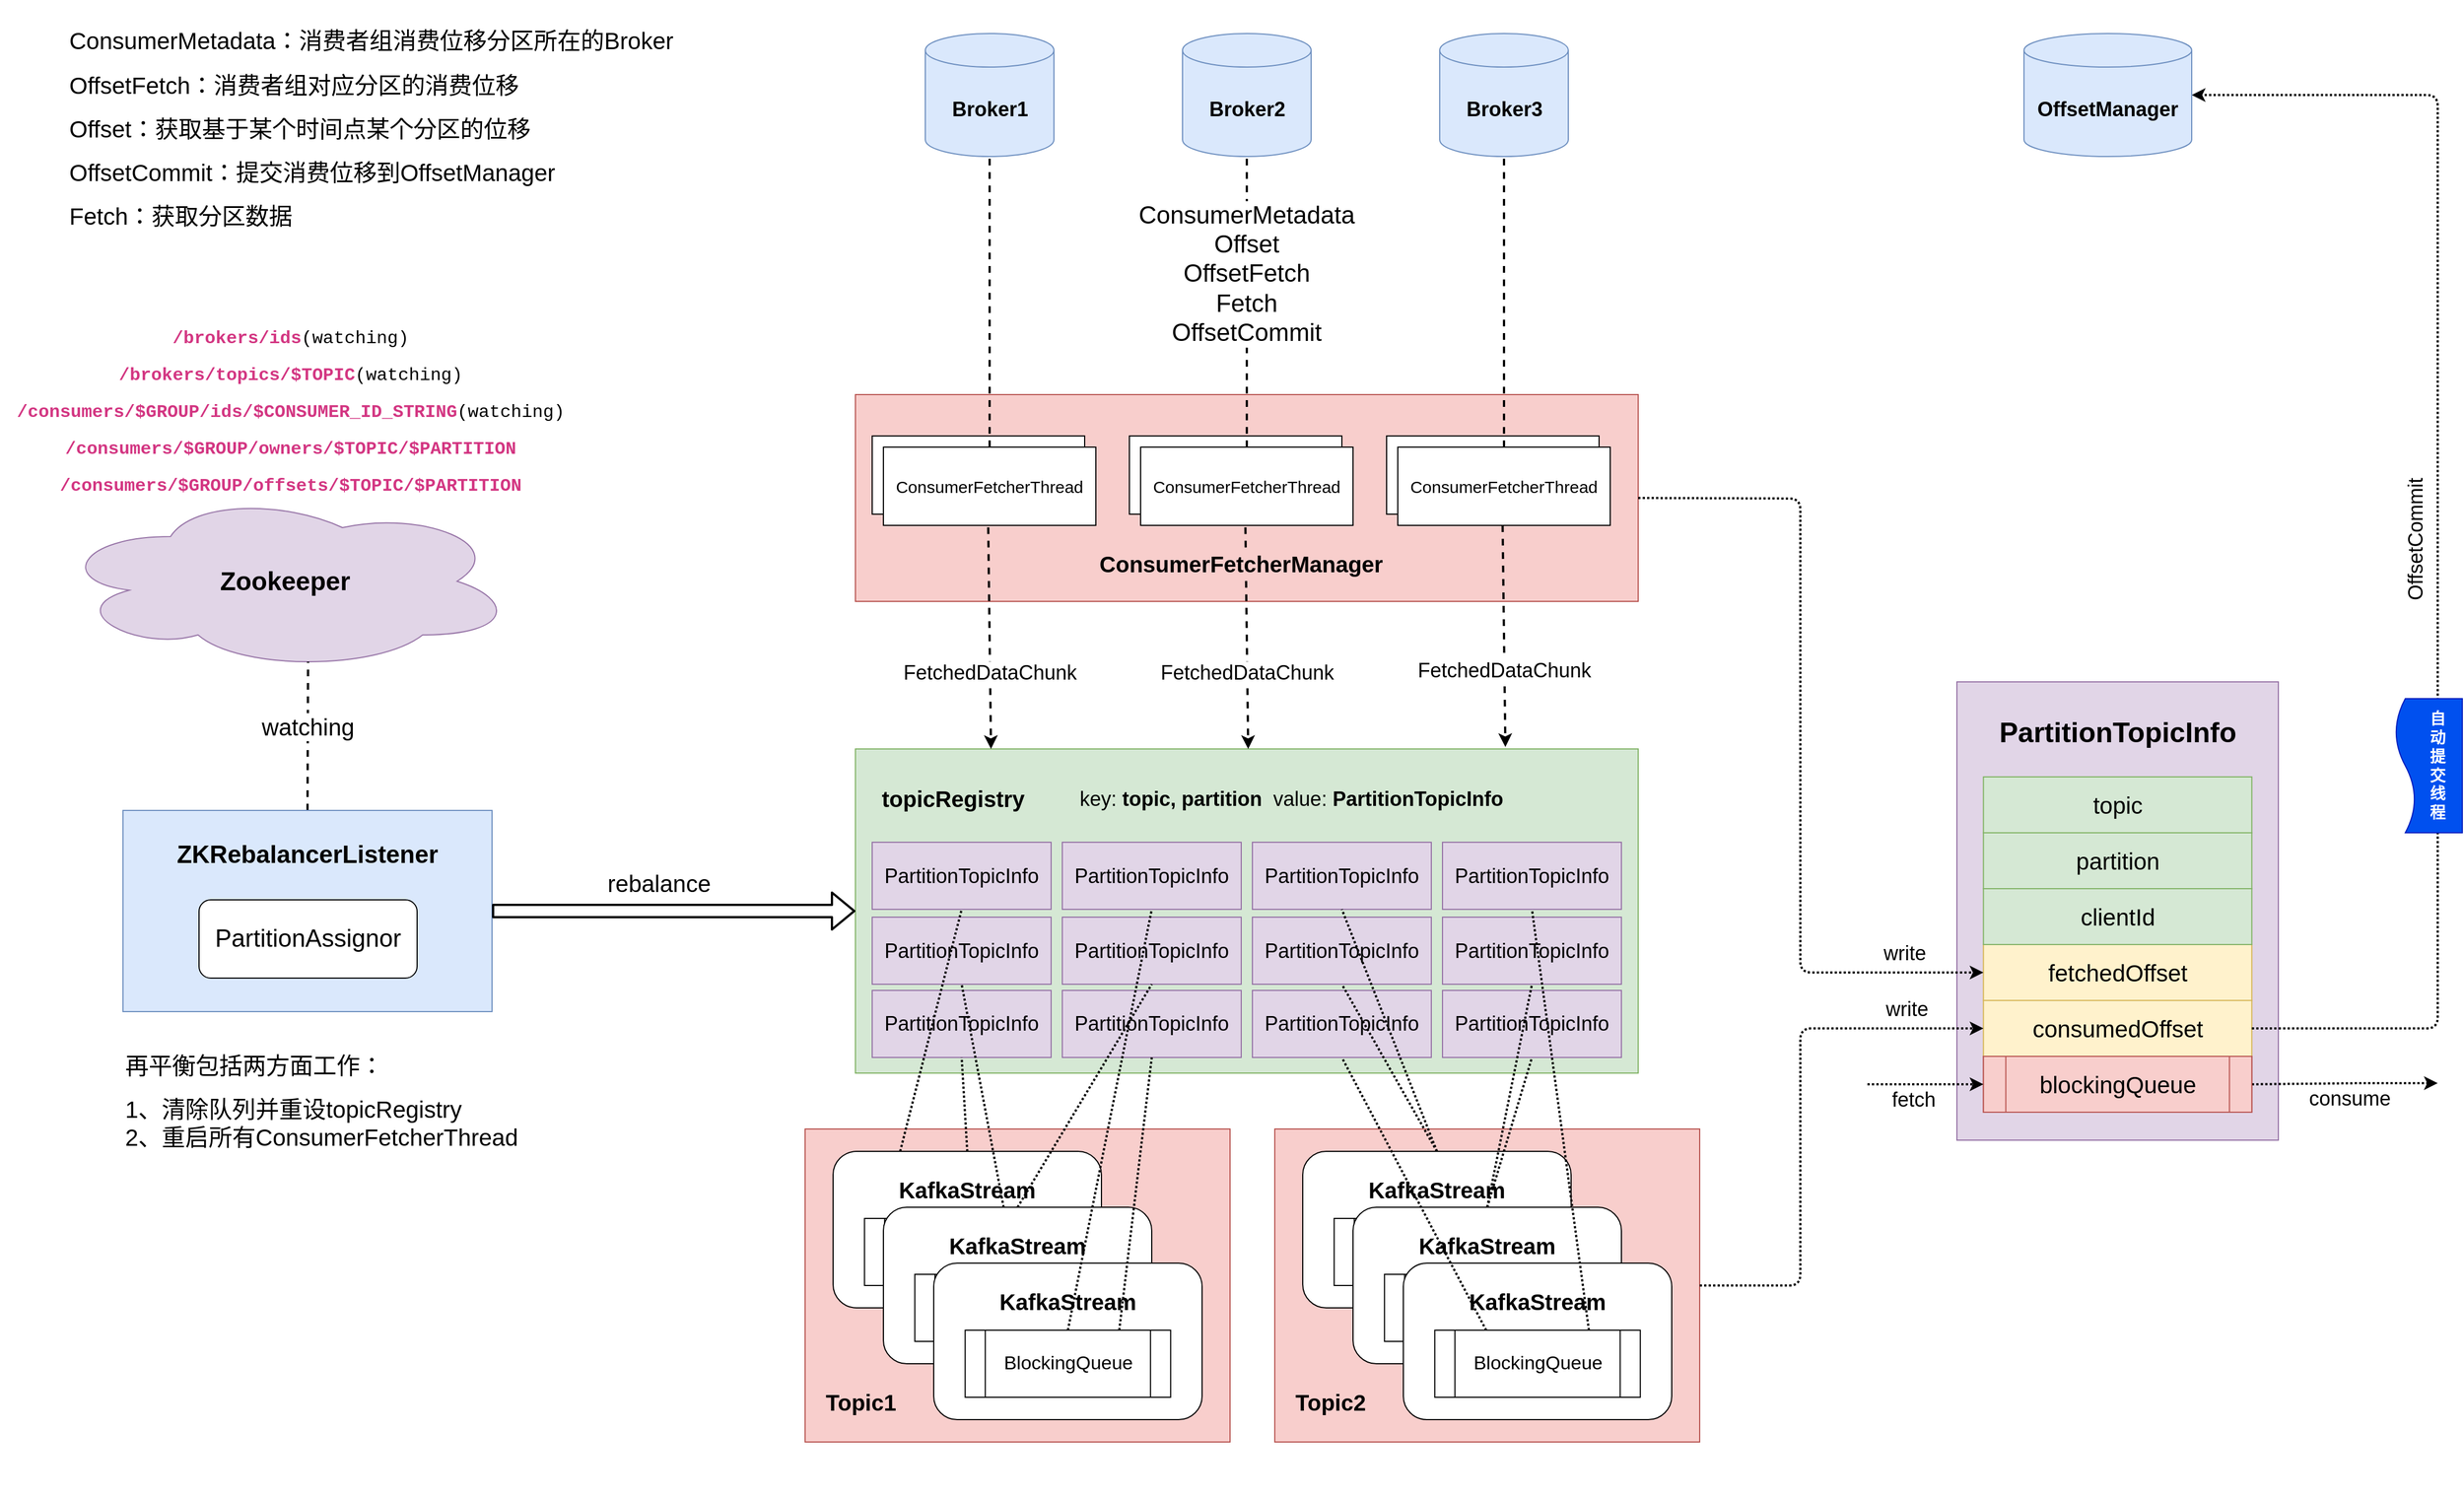 <mxfile>
    <diagram id="V75hB-kW6oTVuLSoQBS7" name="Page-1">
        <mxGraphModel dx="1728" dy="1554" grid="1" gridSize="10" guides="1" tooltips="1" connect="1" arrows="1" fold="1" page="1" pageScale="1" pageWidth="850" pageHeight="1100" math="0" shadow="0">
            <root>
                <mxCell id="0"/>
                <mxCell id="1" parent="0"/>
                <mxCell id="9" value="Broker1" style="shape=cylinder3;whiteSpace=wrap;html=1;boundedLbl=1;backgroundOutline=1;size=15;fontSize=18;fontStyle=1;fillColor=#dae8fc;strokeColor=#6c8ebf;" parent="1" vertex="1">
                    <mxGeometry x="147.5" y="-70" width="115" height="110" as="geometry"/>
                </mxCell>
                <mxCell id="10" value="Broker2" style="shape=cylinder3;whiteSpace=wrap;html=1;boundedLbl=1;backgroundOutline=1;size=15;fontSize=18;fontStyle=1;fillColor=#dae8fc;strokeColor=#6c8ebf;" parent="1" vertex="1">
                    <mxGeometry x="377.5" y="-70" width="115" height="110" as="geometry"/>
                </mxCell>
                <mxCell id="11" value="Broker3" style="shape=cylinder3;whiteSpace=wrap;html=1;boundedLbl=1;backgroundOutline=1;size=15;fontSize=18;fontStyle=1;fillColor=#dae8fc;strokeColor=#6c8ebf;" parent="1" vertex="1">
                    <mxGeometry x="607.5" y="-70" width="115" height="110" as="geometry"/>
                </mxCell>
                <mxCell id="12" value="" style="rounded=0;whiteSpace=wrap;html=1;fontSize=18;fillColor=#f8cecc;strokeColor=#b85450;" parent="1" vertex="1">
                    <mxGeometry x="85" y="253" width="700" height="185" as="geometry"/>
                </mxCell>
                <mxCell id="8" value="ConsumerFetcherThread" style="rounded=0;whiteSpace=wrap;html=1;fontSize=15;" parent="1" vertex="1">
                    <mxGeometry x="100" y="290" width="190" height="70" as="geometry"/>
                </mxCell>
                <mxCell id="13" value="ConsumerFetcherThread" style="rounded=0;whiteSpace=wrap;html=1;fontSize=15;" parent="1" vertex="1">
                    <mxGeometry x="110" y="300" width="190" height="70" as="geometry"/>
                </mxCell>
                <mxCell id="14" value="ConsumerFetcherThread" style="rounded=0;whiteSpace=wrap;html=1;fontSize=15;" parent="1" vertex="1">
                    <mxGeometry x="330" y="290" width="190" height="70" as="geometry"/>
                </mxCell>
                <mxCell id="15" value="ConsumerFetcherThread" style="rounded=0;whiteSpace=wrap;html=1;fontSize=15;" parent="1" vertex="1">
                    <mxGeometry x="340" y="300" width="190" height="70" as="geometry"/>
                </mxCell>
                <mxCell id="16" value="ConsumerFetcherThread" style="rounded=0;whiteSpace=wrap;html=1;fontSize=15;" parent="1" vertex="1">
                    <mxGeometry x="560" y="290" width="190" height="70" as="geometry"/>
                </mxCell>
                <mxCell id="17" value="ConsumerFetcherThread" style="rounded=0;whiteSpace=wrap;html=1;fontSize=15;" parent="1" vertex="1">
                    <mxGeometry x="570" y="300" width="190" height="70" as="geometry"/>
                </mxCell>
                <mxCell id="18" value="" style="endArrow=none;dashed=1;html=1;fontSize=18;entryX=0.5;entryY=1;entryDx=0;entryDy=0;entryPerimeter=0;exitX=0.5;exitY=0;exitDx=0;exitDy=0;strokeWidth=2;" parent="1" source="13" target="9" edge="1">
                    <mxGeometry width="50" height="50" relative="1" as="geometry">
                        <mxPoint x="380" y="460" as="sourcePoint"/>
                        <mxPoint x="430" y="410" as="targetPoint"/>
                    </mxGeometry>
                </mxCell>
                <mxCell id="21" value="" style="endArrow=none;dashed=1;html=1;strokeWidth=2;fontSize=18;entryX=0.5;entryY=1;entryDx=0;entryDy=0;entryPerimeter=0;" parent="1" source="15" target="10" edge="1">
                    <mxGeometry width="50" height="50" relative="1" as="geometry">
                        <mxPoint x="380" y="460" as="sourcePoint"/>
                        <mxPoint x="430" y="410" as="targetPoint"/>
                    </mxGeometry>
                </mxCell>
                <mxCell id="22" value="" style="endArrow=none;dashed=1;html=1;strokeWidth=2;fontSize=18;entryX=0.5;entryY=1;entryDx=0;entryDy=0;entryPerimeter=0;" parent="1" source="17" target="11" edge="1">
                    <mxGeometry width="50" height="50" relative="1" as="geometry">
                        <mxPoint x="445" y="310" as="sourcePoint"/>
                        <mxPoint x="445" y="190" as="targetPoint"/>
                    </mxGeometry>
                </mxCell>
                <mxCell id="43" value="" style="group;fillColor=#d5e8d4;strokeColor=#82b366;" parent="1" vertex="1" connectable="0">
                    <mxGeometry x="85" y="570" width="700" height="290" as="geometry"/>
                </mxCell>
                <mxCell id="26" value="" style="rounded=0;whiteSpace=wrap;html=1;fontSize=18;fillColor=#d5e8d4;strokeColor=#82b366;" parent="43" vertex="1">
                    <mxGeometry width="700" height="290" as="geometry"/>
                </mxCell>
                <mxCell id="27" value="&lt;font style=&quot;font-size: 20px&quot;&gt;&lt;b&gt;topicRegistry&lt;/b&gt;&lt;/font&gt;" style="text;html=1;strokeColor=none;fillColor=none;align=center;verticalAlign=middle;whiteSpace=wrap;rounded=0;fontSize=18;" parent="43" vertex="1">
                    <mxGeometry x="15" y="30" width="145" height="30" as="geometry"/>
                </mxCell>
                <mxCell id="28" value="PartitionTopicInfo" style="rounded=0;whiteSpace=wrap;html=1;fontSize=18;fillColor=#e1d5e7;strokeColor=#9673a6;" parent="43" vertex="1">
                    <mxGeometry x="15" y="216" width="160" height="60" as="geometry"/>
                </mxCell>
                <mxCell id="30" value="key: &lt;b&gt;topic, partition&amp;nbsp; &lt;/b&gt;value:&lt;b&gt; PartitionTopicInfo&lt;/b&gt;" style="text;html=1;strokeColor=none;fillColor=none;align=center;verticalAlign=middle;whiteSpace=wrap;rounded=0;fontSize=18;" parent="43" vertex="1">
                    <mxGeometry x="185" y="35" width="410" height="20" as="geometry"/>
                </mxCell>
                <mxCell id="31" value="PartitionTopicInfo" style="rounded=0;whiteSpace=wrap;html=1;fontSize=18;fillColor=#e1d5e7;strokeColor=#9673a6;" parent="43" vertex="1">
                    <mxGeometry x="15" y="83.5" width="160" height="60" as="geometry"/>
                </mxCell>
                <mxCell id="33" value="PartitionTopicInfo" style="rounded=0;whiteSpace=wrap;html=1;fontSize=18;fillColor=#e1d5e7;strokeColor=#9673a6;" parent="43" vertex="1">
                    <mxGeometry x="15" y="150.5" width="160" height="60" as="geometry"/>
                </mxCell>
                <mxCell id="34" value="PartitionTopicInfo" style="rounded=0;whiteSpace=wrap;html=1;fontSize=18;fillColor=#e1d5e7;strokeColor=#9673a6;" parent="43" vertex="1">
                    <mxGeometry x="185" y="216" width="160" height="60" as="geometry"/>
                </mxCell>
                <mxCell id="35" value="PartitionTopicInfo" style="rounded=0;whiteSpace=wrap;html=1;fontSize=18;fillColor=#e1d5e7;strokeColor=#9673a6;" parent="43" vertex="1">
                    <mxGeometry x="185" y="83.5" width="160" height="60" as="geometry"/>
                </mxCell>
                <mxCell id="36" value="PartitionTopicInfo" style="rounded=0;whiteSpace=wrap;html=1;fontSize=18;fillColor=#e1d5e7;strokeColor=#9673a6;" parent="43" vertex="1">
                    <mxGeometry x="185" y="150.5" width="160" height="60" as="geometry"/>
                </mxCell>
                <mxCell id="37" value="PartitionTopicInfo" style="rounded=0;whiteSpace=wrap;html=1;fontSize=18;fillColor=#e1d5e7;strokeColor=#9673a6;" parent="43" vertex="1">
                    <mxGeometry x="355" y="216" width="160" height="60" as="geometry"/>
                </mxCell>
                <mxCell id="38" value="PartitionTopicInfo" style="rounded=0;whiteSpace=wrap;html=1;fontSize=18;fillColor=#e1d5e7;strokeColor=#9673a6;" parent="43" vertex="1">
                    <mxGeometry x="355" y="83.5" width="160" height="60" as="geometry"/>
                </mxCell>
                <mxCell id="39" value="PartitionTopicInfo" style="rounded=0;whiteSpace=wrap;html=1;fontSize=18;fillColor=#e1d5e7;strokeColor=#9673a6;" parent="43" vertex="1">
                    <mxGeometry x="355" y="150.5" width="160" height="60" as="geometry"/>
                </mxCell>
                <mxCell id="40" value="PartitionTopicInfo" style="rounded=0;whiteSpace=wrap;html=1;fontSize=18;fillColor=#e1d5e7;strokeColor=#9673a6;" parent="43" vertex="1">
                    <mxGeometry x="525" y="216" width="160" height="60" as="geometry"/>
                </mxCell>
                <mxCell id="41" value="PartitionTopicInfo" style="rounded=0;whiteSpace=wrap;html=1;fontSize=18;fillColor=#e1d5e7;strokeColor=#9673a6;" parent="43" vertex="1">
                    <mxGeometry x="525" y="83.5" width="160" height="60" as="geometry"/>
                </mxCell>
                <mxCell id="42" value="PartitionTopicInfo" style="rounded=0;whiteSpace=wrap;html=1;fontSize=18;fillColor=#e1d5e7;strokeColor=#9673a6;" parent="43" vertex="1">
                    <mxGeometry x="525" y="150.5" width="160" height="60" as="geometry"/>
                </mxCell>
                <mxCell id="49" value="" style="endArrow=classic;html=1;dashed=1;strokeWidth=2;fontSize=18;exitX=0.5;exitY=1;exitDx=0;exitDy=0;entryX=0.175;entryY=-0.006;entryDx=0;entryDy=0;entryPerimeter=0;" parent="1" edge="1">
                    <mxGeometry width="50" height="50" relative="1" as="geometry">
                        <mxPoint x="663.75" y="370" as="sourcePoint"/>
                        <mxPoint x="666.25" y="568.26" as="targetPoint"/>
                    </mxGeometry>
                </mxCell>
                <mxCell id="50" value="FetchedDataChunk" style="edgeLabel;html=1;align=center;verticalAlign=middle;resizable=0;points=[];fontSize=18;" parent="49" vertex="1" connectable="0">
                    <mxGeometry x="0.039" relative="1" as="geometry">
                        <mxPoint x="-0.05" y="27.01" as="offset"/>
                    </mxGeometry>
                </mxCell>
                <mxCell id="51" value="" style="endArrow=classic;html=1;dashed=1;strokeWidth=2;fontSize=18;exitX=0.5;exitY=1;exitDx=0;exitDy=0;entryX=0.175;entryY=-0.006;entryDx=0;entryDy=0;entryPerimeter=0;" parent="1" edge="1">
                    <mxGeometry width="50" height="50" relative="1" as="geometry">
                        <mxPoint x="433.75" y="371.74" as="sourcePoint"/>
                        <mxPoint x="436.25" y="570" as="targetPoint"/>
                    </mxGeometry>
                </mxCell>
                <mxCell id="52" value="FetchedDataChunk" style="edgeLabel;html=1;align=center;verticalAlign=middle;resizable=0;points=[];fontSize=18;" parent="51" vertex="1" connectable="0">
                    <mxGeometry x="0.039" relative="1" as="geometry">
                        <mxPoint x="-0.05" y="27.01" as="offset"/>
                    </mxGeometry>
                </mxCell>
                <mxCell id="53" value="" style="endArrow=classic;html=1;dashed=1;strokeWidth=2;fontSize=18;exitX=0.5;exitY=1;exitDx=0;exitDy=0;entryX=0.175;entryY=-0.006;entryDx=0;entryDy=0;entryPerimeter=0;" parent="1" edge="1">
                    <mxGeometry width="50" height="50" relative="1" as="geometry">
                        <mxPoint x="203.75" y="371.74" as="sourcePoint"/>
                        <mxPoint x="206.25" y="570" as="targetPoint"/>
                    </mxGeometry>
                </mxCell>
                <mxCell id="54" value="FetchedDataChunk" style="edgeLabel;html=1;align=center;verticalAlign=middle;resizable=0;points=[];fontSize=18;" parent="53" vertex="1" connectable="0">
                    <mxGeometry x="0.039" relative="1" as="geometry">
                        <mxPoint x="-0.05" y="27.01" as="offset"/>
                    </mxGeometry>
                </mxCell>
                <mxCell id="66" value="" style="group" parent="1" vertex="1" connectable="0">
                    <mxGeometry x="40" y="910" width="735" height="330" as="geometry"/>
                </mxCell>
                <mxCell id="4" value="" style="rounded=0;whiteSpace=wrap;html=1;fontSize=15;fillColor=#f8cecc;strokeColor=#b85450;" parent="66" vertex="1">
                    <mxGeometry width="380" height="280" as="geometry"/>
                </mxCell>
                <mxCell id="24" value="&lt;font style=&quot;font-size: 20px&quot;&gt;&lt;b&gt;Topic1&lt;/b&gt;&lt;/font&gt;" style="text;html=1;strokeColor=none;fillColor=none;align=center;verticalAlign=middle;whiteSpace=wrap;rounded=0;fontSize=18;" parent="66" vertex="1">
                    <mxGeometry x="10" y="230" width="80" height="30" as="geometry"/>
                </mxCell>
                <mxCell id="56" value="" style="group" parent="66" vertex="1" connectable="0">
                    <mxGeometry x="25" y="20" width="335" height="240" as="geometry"/>
                </mxCell>
                <mxCell id="6" value="" style="rounded=1;whiteSpace=wrap;html=1;fontSize=15;" parent="56" vertex="1">
                    <mxGeometry width="240" height="140" as="geometry"/>
                </mxCell>
                <mxCell id="7" value="BlockingQueue" style="shape=process;whiteSpace=wrap;html=1;backgroundOutline=1;fontSize=17;" parent="56" vertex="1">
                    <mxGeometry x="28.12" y="60" width="183.75" height="60" as="geometry"/>
                </mxCell>
                <mxCell id="55" value="&lt;font style=&quot;font-size: 20px&quot;&gt;&lt;b&gt;KafkaStream&lt;/b&gt;&lt;/font&gt;" style="text;html=1;strokeColor=none;fillColor=none;align=center;verticalAlign=middle;whiteSpace=wrap;rounded=0;fontSize=18;" parent="56" vertex="1">
                    <mxGeometry x="55" y="20" width="130" height="30" as="geometry"/>
                </mxCell>
                <mxCell id="57" value="" style="group" parent="56" vertex="1" connectable="0">
                    <mxGeometry x="45" y="50" width="290" height="190" as="geometry"/>
                </mxCell>
                <mxCell id="58" value="" style="rounded=1;whiteSpace=wrap;html=1;fontSize=15;" parent="57" vertex="1">
                    <mxGeometry width="240" height="140" as="geometry"/>
                </mxCell>
                <mxCell id="59" value="BlockingQueue" style="shape=process;whiteSpace=wrap;html=1;backgroundOutline=1;fontSize=17;" parent="57" vertex="1">
                    <mxGeometry x="28.12" y="60" width="183.75" height="60" as="geometry"/>
                </mxCell>
                <mxCell id="60" value="&lt;font style=&quot;font-size: 20px&quot;&gt;&lt;b&gt;KafkaStream&lt;/b&gt;&lt;/font&gt;" style="text;html=1;strokeColor=none;fillColor=none;align=center;verticalAlign=middle;whiteSpace=wrap;rounded=0;fontSize=18;" parent="57" vertex="1">
                    <mxGeometry x="55" y="20" width="130" height="30" as="geometry"/>
                </mxCell>
                <mxCell id="61" value="" style="group" parent="57" vertex="1" connectable="0">
                    <mxGeometry x="45" y="50" width="240" height="140" as="geometry"/>
                </mxCell>
                <mxCell id="62" value="" style="rounded=1;whiteSpace=wrap;html=1;fontSize=15;" parent="61" vertex="1">
                    <mxGeometry width="240" height="140" as="geometry"/>
                </mxCell>
                <mxCell id="63" value="BlockingQueue" style="shape=process;whiteSpace=wrap;html=1;backgroundOutline=1;fontSize=17;" parent="61" vertex="1">
                    <mxGeometry x="28.12" y="60" width="183.75" height="60" as="geometry"/>
                </mxCell>
                <mxCell id="64" value="&lt;font style=&quot;font-size: 20px&quot;&gt;&lt;b&gt;KafkaStream&lt;/b&gt;&lt;/font&gt;" style="text;html=1;strokeColor=none;fillColor=none;align=center;verticalAlign=middle;whiteSpace=wrap;rounded=0;fontSize=18;" parent="61" vertex="1">
                    <mxGeometry x="55" y="20" width="130" height="30" as="geometry"/>
                </mxCell>
                <mxCell id="67" value="" style="group;labelBackgroundColor=#F8CECC;" parent="1" vertex="1" connectable="0">
                    <mxGeometry x="460" y="910" width="405" height="300" as="geometry"/>
                </mxCell>
                <mxCell id="68" value="" style="rounded=0;whiteSpace=wrap;html=1;fontSize=15;labelBackgroundColor=#F8CECC;fillColor=#f8cecc;strokeColor=#b85450;" parent="67" vertex="1">
                    <mxGeometry width="380" height="280" as="geometry"/>
                </mxCell>
                <mxCell id="69" value="&lt;font style=&quot;font-size: 20px&quot;&gt;&lt;b&gt;Topic2&lt;/b&gt;&lt;/font&gt;" style="text;html=1;strokeColor=none;fillColor=none;align=center;verticalAlign=middle;whiteSpace=wrap;rounded=0;fontSize=18;" parent="67" vertex="1">
                    <mxGeometry x="10" y="230" width="80" height="30" as="geometry"/>
                </mxCell>
                <mxCell id="70" value="" style="group" parent="67" vertex="1" connectable="0">
                    <mxGeometry x="25" y="20" width="380" height="280" as="geometry"/>
                </mxCell>
                <mxCell id="71" value="" style="rounded=1;whiteSpace=wrap;html=1;fontSize=15;" parent="70" vertex="1">
                    <mxGeometry width="240" height="140" as="geometry"/>
                </mxCell>
                <mxCell id="72" value="BlockingQueue" style="shape=process;whiteSpace=wrap;html=1;backgroundOutline=1;fontSize=17;" parent="70" vertex="1">
                    <mxGeometry x="28.12" y="60" width="183.75" height="60" as="geometry"/>
                </mxCell>
                <mxCell id="73" value="&lt;font style=&quot;font-size: 20px&quot;&gt;&lt;b&gt;KafkaStream&lt;/b&gt;&lt;/font&gt;" style="text;html=1;strokeColor=none;fillColor=none;align=center;verticalAlign=middle;whiteSpace=wrap;rounded=0;fontSize=18;" parent="70" vertex="1">
                    <mxGeometry x="55" y="20" width="130" height="30" as="geometry"/>
                </mxCell>
                <mxCell id="74" value="" style="group" parent="70" vertex="1" connectable="0">
                    <mxGeometry x="45" y="50" width="290" height="190" as="geometry"/>
                </mxCell>
                <mxCell id="75" value="" style="rounded=1;whiteSpace=wrap;html=1;fontSize=15;" parent="74" vertex="1">
                    <mxGeometry width="240" height="140" as="geometry"/>
                </mxCell>
                <mxCell id="76" value="BlockingQueue" style="shape=process;whiteSpace=wrap;html=1;backgroundOutline=1;fontSize=17;" parent="74" vertex="1">
                    <mxGeometry x="28.12" y="60" width="183.75" height="60" as="geometry"/>
                </mxCell>
                <mxCell id="77" value="&lt;font style=&quot;font-size: 20px&quot;&gt;&lt;b&gt;KafkaStream&lt;/b&gt;&lt;/font&gt;" style="text;html=1;strokeColor=none;fillColor=none;align=center;verticalAlign=middle;whiteSpace=wrap;rounded=0;fontSize=18;" parent="74" vertex="1">
                    <mxGeometry x="55" y="20" width="130" height="30" as="geometry"/>
                </mxCell>
                <mxCell id="78" value="" style="group" parent="74" vertex="1" connectable="0">
                    <mxGeometry x="45" y="50" width="240" height="140" as="geometry"/>
                </mxCell>
                <mxCell id="79" value="" style="rounded=1;whiteSpace=wrap;html=1;fontSize=15;" parent="78" vertex="1">
                    <mxGeometry width="240" height="140" as="geometry"/>
                </mxCell>
                <mxCell id="80" value="BlockingQueue" style="shape=process;whiteSpace=wrap;html=1;backgroundOutline=1;fontSize=17;" parent="78" vertex="1">
                    <mxGeometry x="28.12" y="60" width="183.75" height="60" as="geometry"/>
                </mxCell>
                <mxCell id="81" value="&lt;font style=&quot;font-size: 20px&quot;&gt;&lt;b&gt;KafkaStream&lt;/b&gt;&lt;/font&gt;" style="text;html=1;strokeColor=none;fillColor=none;align=center;verticalAlign=middle;whiteSpace=wrap;rounded=0;fontSize=18;" parent="78" vertex="1">
                    <mxGeometry x="55" y="20" width="130" height="30" as="geometry"/>
                </mxCell>
                <mxCell id="82" value="" style="endArrow=none;dashed=1;html=1;strokeWidth=2;fontSize=17;entryX=0.5;entryY=1;entryDx=0;entryDy=0;exitX=0.5;exitY=0;exitDx=0;exitDy=0;dashPattern=1 1;" parent="1" source="6" target="28" edge="1">
                    <mxGeometry width="50" height="50" relative="1" as="geometry">
                        <mxPoint x="180" y="930" as="sourcePoint"/>
                        <mxPoint x="450" y="780" as="targetPoint"/>
                    </mxGeometry>
                </mxCell>
                <mxCell id="84" value="" style="endArrow=none;dashed=1;html=1;strokeWidth=2;fontSize=17;entryX=0.5;entryY=1;entryDx=0;entryDy=0;exitX=0.5;exitY=0;exitDx=0;exitDy=0;dashPattern=1 1;" parent="1" source="58" target="36" edge="1">
                    <mxGeometry width="50" height="50" relative="1" as="geometry">
                        <mxPoint x="190" y="940" as="sourcePoint"/>
                        <mxPoint x="190" y="856" as="targetPoint"/>
                    </mxGeometry>
                </mxCell>
                <mxCell id="86" value="" style="endArrow=none;dashed=1;html=1;strokeWidth=2;fontSize=17;entryX=0.5;entryY=1;entryDx=0;entryDy=0;exitX=0.75;exitY=0;exitDx=0;exitDy=0;dashPattern=1 1;" parent="1" source="63" target="34" edge="1">
                    <mxGeometry width="50" height="50" relative="1" as="geometry">
                        <mxPoint x="400" y="830" as="sourcePoint"/>
                        <mxPoint x="450" y="780" as="targetPoint"/>
                    </mxGeometry>
                </mxCell>
                <mxCell id="87" value="" style="endArrow=none;dashed=1;html=1;strokeWidth=2;fontSize=17;entryX=0.5;entryY=1;entryDx=0;entryDy=0;exitX=0.5;exitY=0;exitDx=0;exitDy=0;dashPattern=1 1;" parent="1" source="71" target="39" edge="1">
                    <mxGeometry width="50" height="50" relative="1" as="geometry">
                        <mxPoint x="284.995" y="1100" as="sourcePoint"/>
                        <mxPoint x="360" y="856" as="targetPoint"/>
                    </mxGeometry>
                </mxCell>
                <mxCell id="88" value="" style="endArrow=none;dashed=1;html=1;strokeWidth=2;fontSize=17;entryX=0.5;entryY=1;entryDx=0;entryDy=0;exitX=0.5;exitY=0;exitDx=0;exitDy=0;dashPattern=1 1;" parent="1" source="75" target="40" edge="1">
                    <mxGeometry width="50" height="50" relative="1" as="geometry">
                        <mxPoint x="615" y="940" as="sourcePoint"/>
                        <mxPoint x="530" y="790.5" as="targetPoint"/>
                    </mxGeometry>
                </mxCell>
                <mxCell id="89" value="" style="endArrow=none;dashed=1;html=1;strokeWidth=2;fontSize=17;entryX=0.5;entryY=1;entryDx=0;entryDy=0;exitX=0.25;exitY=0;exitDx=0;exitDy=0;dashPattern=1 1;" parent="1" source="80" target="37" edge="1">
                    <mxGeometry width="50" height="50" relative="1" as="geometry">
                        <mxPoint x="660" y="990" as="sourcePoint"/>
                        <mxPoint x="700" y="856" as="targetPoint"/>
                    </mxGeometry>
                </mxCell>
                <mxCell id="25" value="&lt;font style=&quot;font-size: 20px&quot;&gt;&lt;b&gt;ConsumerFetcherManager&lt;/b&gt;&lt;/font&gt;" style="text;html=1;strokeColor=none;fillColor=none;align=center;verticalAlign=middle;whiteSpace=wrap;rounded=0;fontSize=18;labelBackgroundColor=#F8CECC;" parent="1" vertex="1">
                    <mxGeometry x="295" y="390" width="270" height="30" as="geometry"/>
                </mxCell>
                <mxCell id="93" value="&lt;div style=&quot;font-family: &amp;#34;menlo&amp;#34; , &amp;#34;monaco&amp;#34; , &amp;#34;courier new&amp;#34; , monospace ; font-size: 16px ; line-height: 33px&quot;&gt;&lt;span style=&quot;color: rgb(211 , 54 , 130) ; font-weight: bold ; font-size: 16px&quot;&gt;/brokers/ids&lt;/span&gt;&lt;span style=&quot;font-size: 16px&quot;&gt;(watching)&lt;/span&gt;&lt;br style=&quot;font-size: 16px&quot;&gt;&lt;/div&gt;&lt;div style=&quot;font-family: &amp;#34;menlo&amp;#34; , &amp;#34;monaco&amp;#34; , &amp;#34;courier new&amp;#34; , monospace ; font-size: 16px ; line-height: 33px&quot;&gt;&lt;div style=&quot;line-height: 33px ; font-size: 16px&quot;&gt;&lt;div style=&quot;line-height: 33px ; font-size: 16px&quot;&gt;&lt;span style=&quot;color: rgb(211 , 54 , 130) ; font-weight: 700 ; font-size: 16px&quot;&gt;/brokers/topics/$TOPIC&lt;/span&gt;&lt;span style=&quot;font-size: 16px&quot;&gt;(watching)&lt;/span&gt;&lt;span style=&quot;color: rgb(211 , 54 , 130) ; font-weight: bold ; font-size: 16px&quot;&gt;&lt;br style=&quot;font-size: 16px&quot;&gt;&lt;/span&gt;&lt;/div&gt;&lt;span style=&quot;color: rgb(211 , 54 , 130) ; font-weight: 700 ; font-size: 16px&quot;&gt;/consumers/$GROUP/ids/$CONSUMER_ID_STRING&lt;/span&gt;&lt;span style=&quot;font-size: 16px&quot;&gt;(watching)&lt;/span&gt;&lt;div style=&quot;color: rgb(51 , 51 , 51) ; line-height: 33px ; font-size: 16px&quot;&gt;&lt;div style=&quot;line-height: 33px ; font-size: 16px&quot;&gt;&lt;span style=&quot;color: rgb(211 , 54 , 130) ; font-weight: bold ; font-size: 16px&quot;&gt;/consumers/$GROUP/owners/$TOPIC/$PARTITION&lt;/span&gt;&lt;/div&gt;&lt;div style=&quot;line-height: 33px ; font-size: 16px&quot;&gt;&lt;div style=&quot;line-height: 33px ; font-size: 16px&quot;&gt;&lt;div style=&quot;line-height: 33px ; font-size: 16px&quot;&gt;&lt;span style=&quot;color: rgb(211 , 54 , 130) ; font-weight: bold ; font-size: 16px&quot;&gt;/consumers/$GROUP/offsets/$TOPIC/$PARTITION&lt;/span&gt;&lt;/div&gt;&lt;/div&gt;&lt;/div&gt;&lt;/div&gt;&lt;/div&gt;&lt;/div&gt;" style="text;html=1;strokeColor=none;fillColor=none;align=center;verticalAlign=top;whiteSpace=wrap;rounded=0;labelBackgroundColor=#FFFFFF;fontSize=16;" parent="1" vertex="1">
                    <mxGeometry x="-680" y="180" width="520" height="170" as="geometry"/>
                </mxCell>
                <mxCell id="90" value="&lt;span&gt;Zookeeper&lt;/span&gt;" style="ellipse;shape=cloud;whiteSpace=wrap;html=1;labelBackgroundColor=none;fontSize=23;fillColor=#e1d5e7;strokeColor=#9673a6;fontStyle=1;" parent="1" vertex="1">
                    <mxGeometry x="-630" y="340" width="410" height="160" as="geometry"/>
                </mxCell>
                <mxCell id="98" value="" style="endArrow=none;dashed=1;html=1;strokeWidth=2;fontSize=22;entryX=0.55;entryY=0.95;entryDx=0;entryDy=0;entryPerimeter=0;exitX=0.5;exitY=0;exitDx=0;exitDy=0;" parent="1" source="95" target="90" edge="1">
                    <mxGeometry width="50" height="50" relative="1" as="geometry">
                        <mxPoint x="-170" y="910" as="sourcePoint"/>
                        <mxPoint x="-140" y="520" as="targetPoint"/>
                    </mxGeometry>
                </mxCell>
                <mxCell id="113" value="watching" style="edgeLabel;html=1;align=center;verticalAlign=middle;resizable=0;points=[];fontSize=21;" parent="98" vertex="1" connectable="0">
                    <mxGeometry x="0.369" relative="1" as="geometry">
                        <mxPoint x="-0.34" y="15.67" as="offset"/>
                    </mxGeometry>
                </mxCell>
                <mxCell id="99" value="" style="group;fillColor=#dae8fc;strokeColor=#6c8ebf;" parent="1" vertex="1" connectable="0">
                    <mxGeometry x="-570" y="625" width="330" height="180" as="geometry"/>
                </mxCell>
                <mxCell id="95" value="" style="rounded=0;whiteSpace=wrap;html=1;labelBackgroundColor=#FFFFFF;fontSize=22;align=center;fillColor=#dae8fc;strokeColor=#6c8ebf;" parent="99" vertex="1">
                    <mxGeometry width="330" height="180" as="geometry"/>
                </mxCell>
                <mxCell id="96" value="PartitionAssignor" style="rounded=1;whiteSpace=wrap;html=1;labelBackgroundColor=#FFFFFF;fontSize=22;align=center;" parent="99" vertex="1">
                    <mxGeometry x="68" y="80" width="195" height="70" as="geometry"/>
                </mxCell>
                <mxCell id="97" value="&lt;meta charset=&quot;utf-8&quot;&gt;&lt;span style=&quot;color: rgb(0, 0, 0); font-family: helvetica; font-size: 22px; font-style: normal; letter-spacing: normal; text-align: center; text-indent: 0px; text-transform: none; word-spacing: 0px; display: inline; float: none;&quot;&gt;ZKRebalancerListener&lt;/span&gt;" style="text;html=1;strokeColor=none;fillColor=none;align=center;verticalAlign=middle;whiteSpace=wrap;rounded=0;labelBackgroundColor=none;fontSize=22;fontStyle=1" parent="99" vertex="1">
                    <mxGeometry x="45" y="30" width="240" height="20" as="geometry"/>
                </mxCell>
                <mxCell id="101" value="ConsumerMetadata&lt;br&gt;Offset&lt;br&gt;OffsetFetch&lt;br&gt;Fetch&lt;br&gt;OffsetCommit" style="text;html=1;strokeColor=none;fillColor=none;align=center;verticalAlign=middle;whiteSpace=wrap;rounded=0;labelBackgroundColor=#ffffff;fontSize=22;spacing=4;sketch=0;" parent="1" vertex="1">
                    <mxGeometry x="340" y="90" width="190" height="110" as="geometry"/>
                </mxCell>
                <mxCell id="103" value="&lt;p style=&quot;line-height: 120% ; font-size: 21px&quot;&gt;&lt;/p&gt;&lt;h1 style=&quot;font-size: 21px&quot;&gt;&lt;span style=&quot;font-size: 21px ; font-weight: normal&quot;&gt;ConsumerMetadata：消费者组消费位移分区所在的Broker&lt;/span&gt;&lt;/h1&gt;&lt;h1 style=&quot;font-size: 21px&quot;&gt;&lt;span style=&quot;font-size: 21px ; font-weight: normal&quot;&gt;OffsetFetch：消费者组对应分区的消费位移&lt;/span&gt;&lt;/h1&gt;&lt;h1 style=&quot;font-size: 21px&quot;&gt;&lt;span style=&quot;font-size: 21px ; font-weight: normal&quot;&gt;Offset：获取基于某个时间点某个分区的位移&lt;/span&gt;&lt;/h1&gt;OffsetCommit：提交消费位移到OffsetManager&lt;h1 style=&quot;font-size: 21px&quot;&gt;&lt;span style=&quot;font-size: 21px ; font-weight: normal&quot;&gt;Fetch：获取分区数据&lt;/span&gt;&lt;/h1&gt;&lt;p style=&quot;font-size: 21px&quot;&gt;&lt;/p&gt;" style="text;html=1;strokeColor=none;fillColor=none;align=left;verticalAlign=middle;whiteSpace=wrap;rounded=0;labelBackgroundColor=#FFFFFF;fontSize=21;fontStyle=0" parent="1" vertex="1">
                    <mxGeometry x="-620" y="-100" width="760" height="230" as="geometry"/>
                </mxCell>
                <mxCell id="104" value="" style="shape=flexArrow;endArrow=classic;html=1;strokeWidth=2;fontSize=21;exitX=1;exitY=0.5;exitDx=0;exitDy=0;entryX=0;entryY=0.5;entryDx=0;entryDy=0;sketch=0;" parent="1" source="95" target="26" edge="1">
                    <mxGeometry width="50" height="50" relative="1" as="geometry">
                        <mxPoint x="10" y="460" as="sourcePoint"/>
                        <mxPoint x="60" y="410" as="targetPoint"/>
                    </mxGeometry>
                </mxCell>
                <mxCell id="114" value="rebalance" style="edgeLabel;html=1;align=center;verticalAlign=middle;resizable=0;points=[];fontSize=21;labelBackgroundColor=none;" parent="104" vertex="1" connectable="0">
                    <mxGeometry x="-0.134" y="11" relative="1" as="geometry">
                        <mxPoint x="8.67" y="-14" as="offset"/>
                    </mxGeometry>
                </mxCell>
                <mxCell id="105" value="" style="endArrow=none;dashed=1;html=1;strokeWidth=2;fontSize=17;entryX=0.5;entryY=1;entryDx=0;entryDy=0;exitX=0.25;exitY=0;exitDx=0;exitDy=0;dashPattern=1 1;" parent="1" source="6" target="31" edge="1">
                    <mxGeometry width="50" height="50" relative="1" as="geometry">
                        <mxPoint x="195" y="940" as="sourcePoint"/>
                        <mxPoint x="190" y="856" as="targetPoint"/>
                    </mxGeometry>
                </mxCell>
                <mxCell id="106" value="" style="endArrow=none;html=1;strokeWidth=2;fontSize=17;exitX=0.5;exitY=0;exitDx=0;exitDy=0;entryX=0.5;entryY=1;entryDx=0;entryDy=0;dashed=1;dashPattern=1 1;" parent="1" source="63" target="35" edge="1">
                    <mxGeometry width="50" height="50" relative="1" as="geometry">
                        <mxPoint x="135" y="940" as="sourcePoint"/>
                        <mxPoint x="360" y="710" as="targetPoint"/>
                    </mxGeometry>
                </mxCell>
                <mxCell id="107" value="" style="endArrow=none;dashed=1;html=1;strokeWidth=2;fontSize=17;entryX=0.5;entryY=1;entryDx=0;entryDy=0;exitX=0.75;exitY=1;exitDx=0;exitDy=0;dashPattern=1 1;" parent="1" source="55" target="33" edge="1">
                    <mxGeometry width="50" height="50" relative="1" as="geometry">
                        <mxPoint x="135" y="940" as="sourcePoint"/>
                        <mxPoint x="190" y="723.5" as="targetPoint"/>
                    </mxGeometry>
                </mxCell>
                <mxCell id="108" value="" style="endArrow=none;dashed=1;html=1;strokeWidth=2;fontSize=17;entryX=0.5;entryY=1;entryDx=0;entryDy=0;exitX=0.5;exitY=0;exitDx=0;exitDy=0;dashPattern=1 1;" parent="1" source="71" target="38" edge="1">
                    <mxGeometry width="50" height="50" relative="1" as="geometry">
                        <mxPoint x="615" y="940" as="sourcePoint"/>
                        <mxPoint x="530" y="790.5" as="targetPoint"/>
                    </mxGeometry>
                </mxCell>
                <mxCell id="109" value="" style="endArrow=none;dashed=1;html=1;strokeWidth=2;fontSize=17;entryX=0.5;entryY=1;entryDx=0;entryDy=0;dashPattern=1 1;" parent="1" target="42" edge="1">
                    <mxGeometry width="50" height="50" relative="1" as="geometry">
                        <mxPoint x="650" y="980" as="sourcePoint"/>
                        <mxPoint x="700" y="856" as="targetPoint"/>
                    </mxGeometry>
                </mxCell>
                <mxCell id="110" value="" style="endArrow=none;dashed=1;html=1;strokeWidth=2;fontSize=17;entryX=0.5;entryY=1;entryDx=0;entryDy=0;exitX=0.75;exitY=0;exitDx=0;exitDy=0;dashPattern=1 1;" parent="1" source="80" target="41" edge="1">
                    <mxGeometry width="50" height="50" relative="1" as="geometry">
                        <mxPoint x="660" y="990" as="sourcePoint"/>
                        <mxPoint x="700" y="790.5" as="targetPoint"/>
                    </mxGeometry>
                </mxCell>
                <mxCell id="115" value="&lt;p style=&quot;line-height: 120% ; font-size: 21px&quot;&gt;&lt;/p&gt;&lt;h1 style=&quot;font-size: 21px&quot;&gt;&lt;span style=&quot;font-weight: 400&quot;&gt;再平衡包括两方面工作：&lt;/span&gt;&lt;/h1&gt;&lt;div&gt;&lt;span style=&quot;font-weight: 400&quot;&gt;1、清除队列并重设topicRegistry&lt;/span&gt;&lt;/div&gt;&lt;div&gt;&lt;span style=&quot;font-weight: 400&quot;&gt;2、重启所有ConsumerFetcherThread&lt;/span&gt;&lt;/div&gt;&lt;p style=&quot;font-size: 21px&quot;&gt;&lt;/p&gt;" style="text;html=1;strokeColor=none;fillColor=none;align=left;verticalAlign=middle;whiteSpace=wrap;rounded=0;labelBackgroundColor=#FFFFFF;fontSize=21;fontStyle=0" parent="1" vertex="1">
                    <mxGeometry x="-570" y="770" width="490" height="230" as="geometry"/>
                </mxCell>
                <mxCell id="126" value="" style="group;fillColor=#fff2cc;strokeColor=#d6b656;" parent="1" vertex="1" connectable="0">
                    <mxGeometry x="1070" y="510" width="287.5" height="410" as="geometry"/>
                </mxCell>
                <mxCell id="117" value="" style="rounded=0;whiteSpace=wrap;html=1;labelBackgroundColor=none;sketch=0;fontSize=21;align=center;fillColor=#e1d5e7;strokeColor=#9673a6;" parent="126" vertex="1">
                    <mxGeometry width="287.5" height="410" as="geometry"/>
                </mxCell>
                <mxCell id="118" value="fetchedOffset" style="rounded=0;whiteSpace=wrap;html=1;labelBackgroundColor=none;sketch=0;fontSize=21;align=center;fillColor=#fff2cc;strokeColor=#d6b656;" parent="126" vertex="1">
                    <mxGeometry x="23.75" y="235" width="240" height="50" as="geometry"/>
                </mxCell>
                <mxCell id="119" value="&lt;span&gt;consumedOffset&lt;/span&gt;" style="rounded=0;whiteSpace=wrap;html=1;labelBackgroundColor=none;sketch=0;fontSize=21;align=center;fillColor=#fff2cc;strokeColor=#d6b656;" parent="126" vertex="1">
                    <mxGeometry x="23.75" y="285" width="240" height="50" as="geometry"/>
                </mxCell>
                <mxCell id="120" value="partition" style="rounded=0;whiteSpace=wrap;html=1;labelBackgroundColor=none;sketch=0;fontSize=21;align=center;fillColor=#d5e8d4;strokeColor=#82b366;" parent="126" vertex="1">
                    <mxGeometry x="23.75" y="135" width="240" height="50" as="geometry"/>
                </mxCell>
                <mxCell id="121" value="topic" style="rounded=0;whiteSpace=wrap;html=1;labelBackgroundColor=none;sketch=0;fontSize=21;align=center;fillColor=#d5e8d4;strokeColor=#82b366;" parent="126" vertex="1">
                    <mxGeometry x="23.75" y="85" width="240" height="50" as="geometry"/>
                </mxCell>
                <mxCell id="122" value="clientId" style="rounded=0;whiteSpace=wrap;html=1;labelBackgroundColor=none;sketch=0;fontSize=21;align=center;fillColor=#d5e8d4;strokeColor=#82b366;" parent="126" vertex="1">
                    <mxGeometry x="23.75" y="185" width="240" height="50" as="geometry"/>
                </mxCell>
                <mxCell id="123" value="blockingQueue" style="rounded=0;whiteSpace=wrap;html=1;labelBackgroundColor=none;sketch=0;fontSize=21;align=center;fillColor=#f8cecc;strokeColor=#b85450;" parent="126" vertex="1">
                    <mxGeometry x="23.75" y="335" width="240" height="50" as="geometry"/>
                </mxCell>
                <mxCell id="124" value="PartitionTopicInfo" style="text;html=1;strokeColor=none;fillColor=none;align=center;verticalAlign=middle;whiteSpace=wrap;rounded=0;labelBackgroundColor=none;sketch=0;fontSize=25;fontStyle=1" parent="126" vertex="1">
                    <mxGeometry x="53.75" y="29" width="180" height="30" as="geometry"/>
                </mxCell>
                <mxCell id="131" value="" style="endArrow=classic;html=1;dashed=1;dashPattern=1 1;strokeWidth=2;fontSize=25;exitX=1;exitY=0.5;exitDx=0;exitDy=0;" parent="126" source="123" edge="1">
                    <mxGeometry width="50" height="50" relative="1" as="geometry">
                        <mxPoint x="263.75" y="359.33" as="sourcePoint"/>
                        <mxPoint x="430" y="359" as="targetPoint"/>
                        <Array as="points">
                            <mxPoint x="360" y="359"/>
                        </Array>
                    </mxGeometry>
                </mxCell>
                <mxCell id="133" value="consume" style="edgeLabel;html=1;align=center;verticalAlign=middle;resizable=0;points=[];fontSize=18;labelBackgroundColor=none;" parent="131" vertex="1" connectable="0">
                    <mxGeometry x="-0.112" y="-2" relative="1" as="geometry">
                        <mxPoint x="12.9" y="11.76" as="offset"/>
                    </mxGeometry>
                </mxCell>
                <mxCell id="135" value="" style="rounded=0;whiteSpace=wrap;html=1;labelBackgroundColor=none;sketch=0;fontSize=18;align=center;fillColor=#f8cecc;strokeColor=#b85450;" parent="126" vertex="1">
                    <mxGeometry x="243.75" y="335" width="20" height="50" as="geometry"/>
                </mxCell>
                <mxCell id="134" value="" style="rounded=0;whiteSpace=wrap;html=1;labelBackgroundColor=none;sketch=0;fontSize=18;align=center;fillColor=#f8cecc;strokeColor=#b85450;" parent="126" vertex="1">
                    <mxGeometry x="23.75" y="335" width="20" height="50" as="geometry"/>
                </mxCell>
                <mxCell id="128" value="" style="endArrow=classic;html=1;dashed=1;dashPattern=1 1;strokeWidth=2;fontSize=25;entryX=0;entryY=0.5;entryDx=0;entryDy=0;exitX=1;exitY=0.5;exitDx=0;exitDy=0;" parent="1" source="12" target="118" edge="1">
                    <mxGeometry width="50" height="50" relative="1" as="geometry">
                        <mxPoint x="810" y="680" as="sourcePoint"/>
                        <mxPoint x="860" y="630" as="targetPoint"/>
                        <Array as="points">
                            <mxPoint x="930" y="346"/>
                            <mxPoint x="930" y="770"/>
                        </Array>
                    </mxGeometry>
                </mxCell>
                <mxCell id="137" value="write" style="edgeLabel;html=1;align=center;verticalAlign=middle;resizable=0;points=[];fontSize=18;labelBackgroundColor=none;" parent="128" vertex="1" connectable="0">
                    <mxGeometry x="0.805" y="2" relative="1" as="geometry">
                        <mxPoint y="-15.5" as="offset"/>
                    </mxGeometry>
                </mxCell>
                <mxCell id="129" value="" style="endArrow=classic;html=1;dashed=1;dashPattern=1 1;strokeWidth=2;fontSize=25;entryX=0;entryY=0.5;entryDx=0;entryDy=0;exitX=1;exitY=0.5;exitDx=0;exitDy=0;" parent="1" source="68" target="119" edge="1">
                    <mxGeometry width="50" height="50" relative="1" as="geometry">
                        <mxPoint x="810" y="950" as="sourcePoint"/>
                        <mxPoint x="860" y="900" as="targetPoint"/>
                        <Array as="points">
                            <mxPoint x="930" y="1050"/>
                            <mxPoint x="930" y="820"/>
                        </Array>
                    </mxGeometry>
                </mxCell>
                <mxCell id="138" value="write" style="edgeLabel;html=1;align=center;verticalAlign=middle;resizable=0;points=[];fontSize=18;labelBackgroundColor=none;" parent="129" vertex="1" connectable="0">
                    <mxGeometry x="0.722" y="3" relative="1" as="geometry">
                        <mxPoint x="-2" y="-14" as="offset"/>
                    </mxGeometry>
                </mxCell>
                <mxCell id="130" value="" style="endArrow=classic;html=1;dashed=1;dashPattern=1 1;strokeWidth=2;fontSize=25;entryX=0;entryY=0.5;entryDx=0;entryDy=0;" parent="1" target="123" edge="1">
                    <mxGeometry width="50" height="50" relative="1" as="geometry">
                        <mxPoint x="990" y="870" as="sourcePoint"/>
                        <mxPoint x="860" y="860" as="targetPoint"/>
                    </mxGeometry>
                </mxCell>
                <mxCell id="132" value="fetch" style="edgeLabel;html=1;align=center;verticalAlign=middle;resizable=0;points=[];fontSize=18;labelBackgroundColor=none;" parent="130" vertex="1" connectable="0">
                    <mxGeometry x="-0.22" relative="1" as="geometry">
                        <mxPoint y="14" as="offset"/>
                    </mxGeometry>
                </mxCell>
                <mxCell id="139" value="" style="endArrow=classic;html=1;dashed=1;dashPattern=1 1;strokeWidth=2;fontSize=18;exitX=1;exitY=0.5;exitDx=0;exitDy=0;entryX=1;entryY=0.5;entryDx=0;entryDy=0;entryPerimeter=0;" parent="1" source="119" target="141" edge="1">
                    <mxGeometry width="50" height="50" relative="1" as="geometry">
                        <mxPoint x="920" y="710" as="sourcePoint"/>
                        <mxPoint x="970" y="660" as="targetPoint"/>
                        <Array as="points">
                            <mxPoint x="1500" y="820"/>
                            <mxPoint x="1500" y="-15"/>
                        </Array>
                    </mxGeometry>
                </mxCell>
                <mxCell id="142" value="OffsetCommit&amp;nbsp;" style="edgeLabel;html=1;align=center;verticalAlign=middle;resizable=0;points=[];fontSize=18;horizontal=0;labelBackgroundColor=none;" parent="139" vertex="1" connectable="0">
                    <mxGeometry x="-0.0" y="-2" relative="1" as="geometry">
                        <mxPoint x="-22" y="4.42" as="offset"/>
                    </mxGeometry>
                </mxCell>
                <mxCell id="141" value="OffsetManager" style="shape=cylinder3;whiteSpace=wrap;html=1;boundedLbl=1;backgroundOutline=1;size=15;fontSize=18;fontStyle=1;fillColor=#dae8fc;strokeColor=#6c8ebf;" parent="1" vertex="1">
                    <mxGeometry x="1130" y="-70" width="150" height="110" as="geometry"/>
                </mxCell>
                <mxCell id="143" value="自动提交线程" style="shape=document;whiteSpace=wrap;html=1;boundedLbl=1;direction=south;spacing=7;spacingRight=20;fillColor=#0050ef;strokeColor=#001DBC;fontColor=#ffffff;fontSize=14;fontStyle=1" vertex="1" parent="1">
                    <mxGeometry x="1462" y="525" width="60" height="120" as="geometry"/>
                </mxCell>
            </root>
        </mxGraphModel>
    </diagram>
</mxfile>